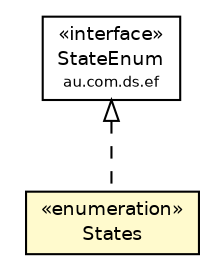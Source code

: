 #!/usr/local/bin/dot
#
# Class diagram 
# Generated by UMLGraph version 5.1 (http://www.umlgraph.org/)
#

digraph G {
	edge [fontname="Helvetica",fontsize=10,labelfontname="Helvetica",labelfontsize=10];
	node [fontname="Helvetica",fontsize=10,shape=plaintext];
	nodesep=0.25;
	ranksep=0.5;
	// com.connectlife.coreserver.ApplicationStateMachine.States
	c757 [label=<<table title="com.connectlife.coreserver.ApplicationStateMachine.States" border="0" cellborder="1" cellspacing="0" cellpadding="2" port="p" bgcolor="lemonChiffon" href="./ApplicationStateMachine.States.html">
		<tr><td><table border="0" cellspacing="0" cellpadding="1">
<tr><td align="center" balign="center"> &#171;enumeration&#187; </td></tr>
<tr><td align="center" balign="center"> States </td></tr>
		</table></td></tr>
		</table>>, fontname="Helvetica", fontcolor="black", fontsize=9.0];
	//com.connectlife.coreserver.ApplicationStateMachine.States implements au.com.ds.ef.StateEnum
	c793:p -> c757:p [dir=back,arrowtail=empty,style=dashed];
	// au.com.ds.ef.StateEnum
	c793 [label=<<table title="au.com.ds.ef.StateEnum" border="0" cellborder="1" cellspacing="0" cellpadding="2" port="p" href="http://java.sun.com/j2se/1.4.2/docs/api/au/com/ds/ef/StateEnum.html">
		<tr><td><table border="0" cellspacing="0" cellpadding="1">
<tr><td align="center" balign="center"> &#171;interface&#187; </td></tr>
<tr><td align="center" balign="center"> StateEnum </td></tr>
<tr><td align="center" balign="center"><font point-size="7.0"> au.com.ds.ef </font></td></tr>
		</table></td></tr>
		</table>>, fontname="Helvetica", fontcolor="black", fontsize=9.0];
}

